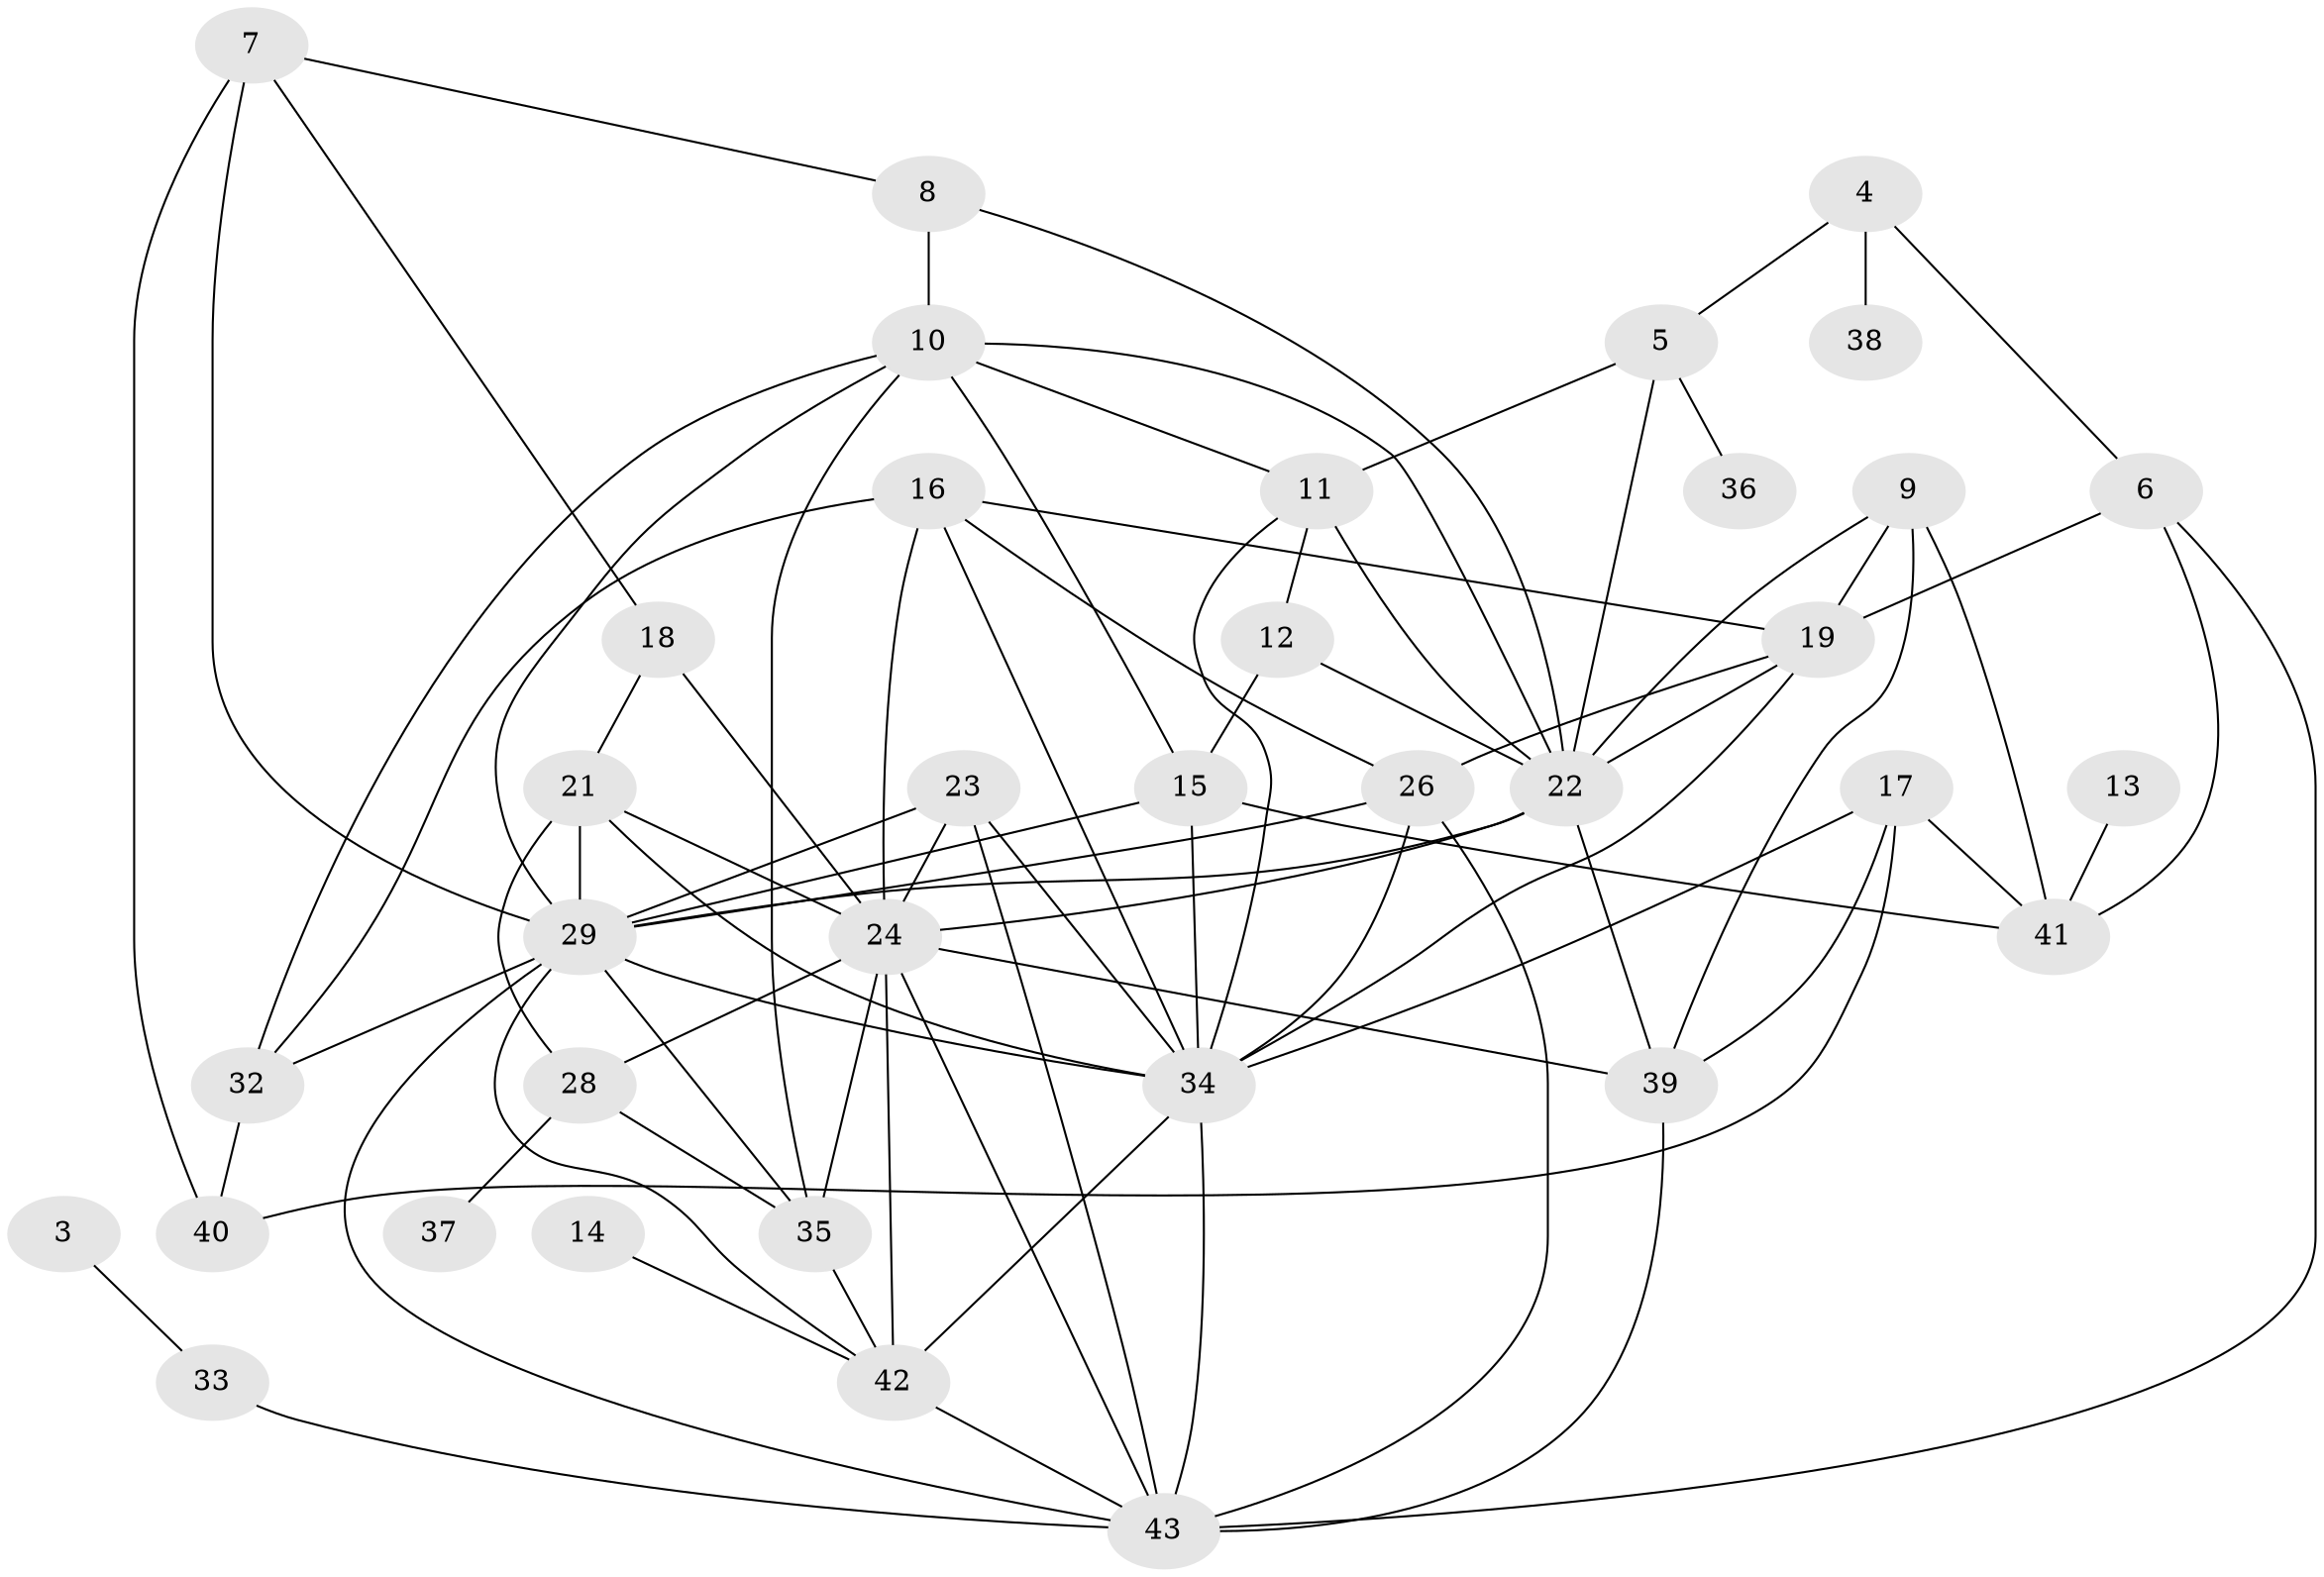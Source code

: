 // original degree distribution, {1: 0.2, 3: 0.2571428571428571, 2: 0.20714285714285716, 4: 0.16428571428571428, 5: 0.08571428571428572, 6: 0.02142857142857143, 0: 0.03571428571428571, 7: 0.02857142857142857}
// Generated by graph-tools (version 1.1) at 2025/35/03/04/25 23:35:58]
// undirected, 36 vertices, 83 edges
graph export_dot {
  node [color=gray90,style=filled];
  3;
  4;
  5;
  6;
  7;
  8;
  9;
  10;
  11;
  12;
  13;
  14;
  15;
  16;
  17;
  18;
  19;
  21;
  22;
  23;
  24;
  26;
  28;
  29;
  32;
  33;
  34;
  35;
  36;
  37;
  38;
  39;
  40;
  41;
  42;
  43;
  3 -- 33 [weight=1.0];
  4 -- 5 [weight=1.0];
  4 -- 6 [weight=1.0];
  4 -- 38 [weight=1.0];
  5 -- 11 [weight=2.0];
  5 -- 22 [weight=1.0];
  5 -- 36 [weight=1.0];
  6 -- 19 [weight=1.0];
  6 -- 41 [weight=1.0];
  6 -- 43 [weight=1.0];
  7 -- 8 [weight=1.0];
  7 -- 18 [weight=1.0];
  7 -- 29 [weight=1.0];
  7 -- 40 [weight=1.0];
  8 -- 10 [weight=1.0];
  8 -- 22 [weight=1.0];
  9 -- 19 [weight=1.0];
  9 -- 22 [weight=1.0];
  9 -- 39 [weight=1.0];
  9 -- 41 [weight=1.0];
  10 -- 11 [weight=1.0];
  10 -- 15 [weight=2.0];
  10 -- 22 [weight=1.0];
  10 -- 29 [weight=1.0];
  10 -- 32 [weight=1.0];
  10 -- 35 [weight=2.0];
  11 -- 12 [weight=1.0];
  11 -- 22 [weight=1.0];
  11 -- 34 [weight=1.0];
  12 -- 15 [weight=1.0];
  12 -- 22 [weight=1.0];
  13 -- 41 [weight=1.0];
  14 -- 42 [weight=1.0];
  15 -- 29 [weight=1.0];
  15 -- 34 [weight=1.0];
  15 -- 41 [weight=2.0];
  16 -- 19 [weight=1.0];
  16 -- 24 [weight=1.0];
  16 -- 26 [weight=1.0];
  16 -- 32 [weight=1.0];
  16 -- 34 [weight=1.0];
  17 -- 34 [weight=1.0];
  17 -- 39 [weight=1.0];
  17 -- 40 [weight=1.0];
  17 -- 41 [weight=1.0];
  18 -- 21 [weight=1.0];
  18 -- 24 [weight=1.0];
  19 -- 22 [weight=1.0];
  19 -- 26 [weight=1.0];
  19 -- 34 [weight=1.0];
  21 -- 24 [weight=2.0];
  21 -- 28 [weight=1.0];
  21 -- 29 [weight=1.0];
  21 -- 34 [weight=1.0];
  22 -- 24 [weight=2.0];
  22 -- 29 [weight=1.0];
  22 -- 39 [weight=1.0];
  23 -- 24 [weight=1.0];
  23 -- 29 [weight=1.0];
  23 -- 34 [weight=1.0];
  23 -- 43 [weight=1.0];
  24 -- 28 [weight=1.0];
  24 -- 35 [weight=3.0];
  24 -- 39 [weight=1.0];
  24 -- 42 [weight=2.0];
  24 -- 43 [weight=1.0];
  26 -- 29 [weight=1.0];
  26 -- 34 [weight=1.0];
  26 -- 43 [weight=1.0];
  28 -- 35 [weight=1.0];
  28 -- 37 [weight=1.0];
  29 -- 32 [weight=1.0];
  29 -- 34 [weight=1.0];
  29 -- 35 [weight=1.0];
  29 -- 42 [weight=2.0];
  29 -- 43 [weight=1.0];
  32 -- 40 [weight=1.0];
  33 -- 43 [weight=2.0];
  34 -- 42 [weight=3.0];
  34 -- 43 [weight=1.0];
  35 -- 42 [weight=1.0];
  39 -- 43 [weight=2.0];
  42 -- 43 [weight=1.0];
}
